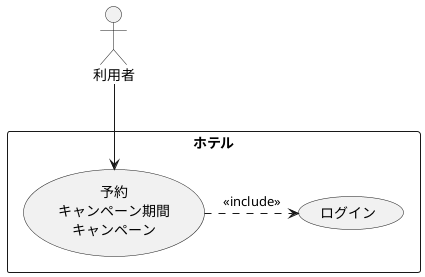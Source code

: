 @startuml 演習2-4
     actor 利用者
    rectangle ホテル{
        usecase (予約\nキャンペーン期間\nキャンペーン) as 予約
        usecase ログイン
    }
    利用者 --> 予約
    予約 .>ログイン : << include >>
@enduml